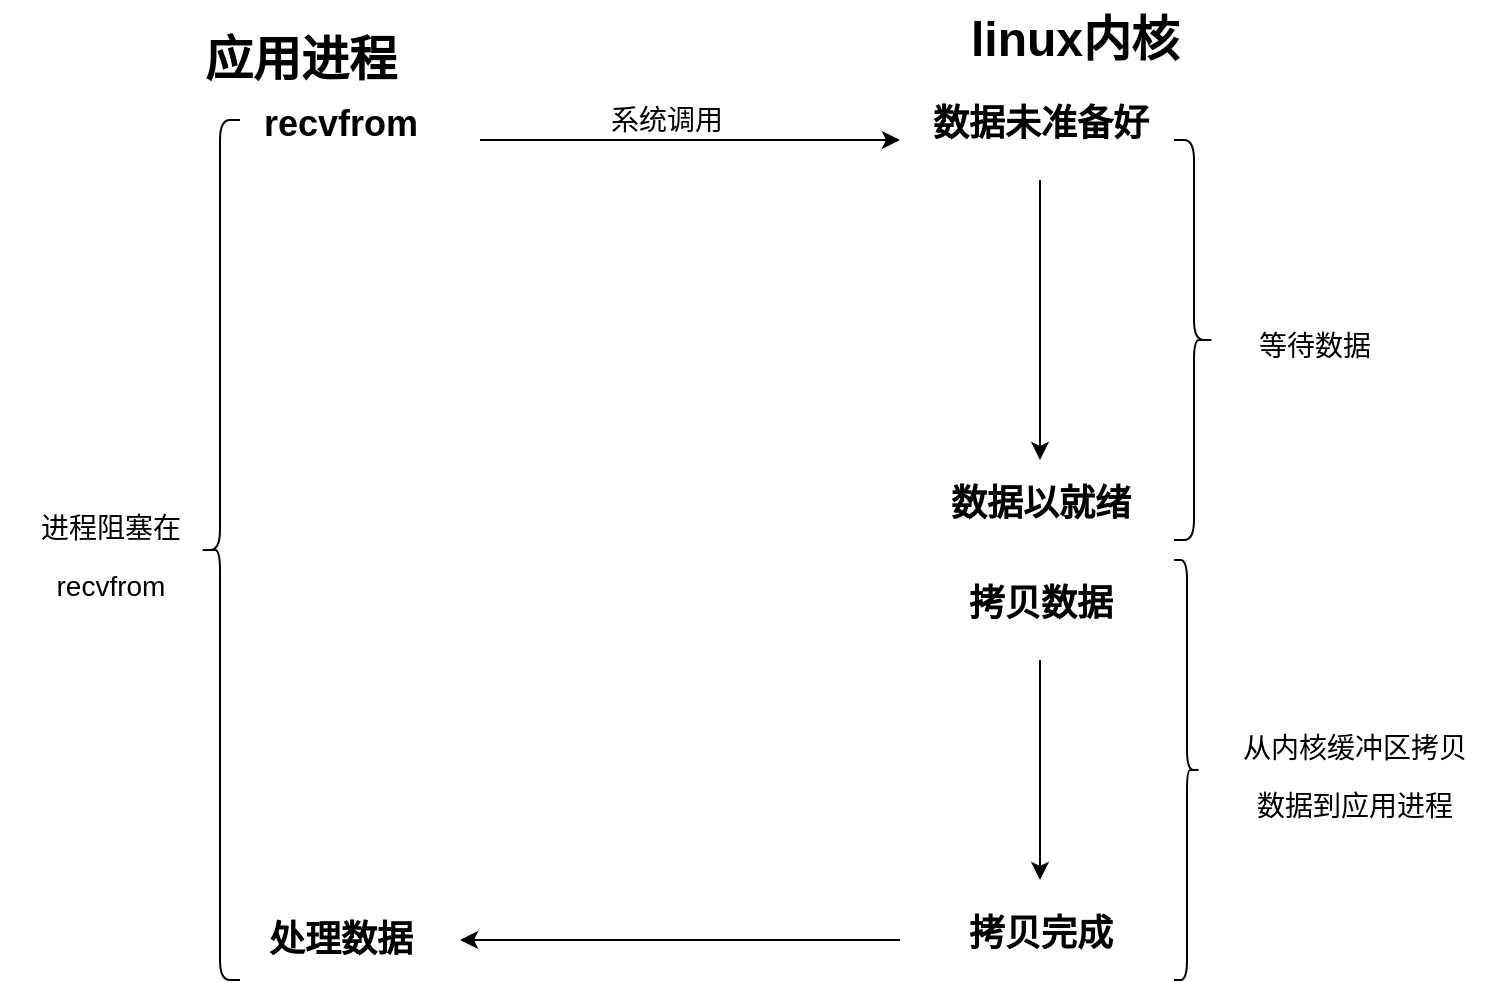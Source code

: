 <mxfile version="16.5.6" type="github">
  <diagram id="UQY4PCO7xXJR7vr_syoV" name="Page-1">
    <mxGraphModel dx="1504" dy="654" grid="1" gridSize="10" guides="1" tooltips="1" connect="1" arrows="1" fold="1" page="1" pageScale="1" pageWidth="827" pageHeight="1169" math="0" shadow="0">
      <root>
        <mxCell id="0" />
        <mxCell id="1" parent="0" />
        <mxCell id="2BtPI1a9E6b2_D6lTSaa-1" value="" style="shape=curlyBracket;whiteSpace=wrap;html=1;rounded=1;" parent="1" vertex="1">
          <mxGeometry x="180" y="70" width="20" height="430" as="geometry" />
        </mxCell>
        <mxCell id="2BtPI1a9E6b2_D6lTSaa-2" value="&lt;font style=&quot;font-size: 14px ; font-weight: normal&quot;&gt;进程阻塞在&lt;br&gt;recvfrom&lt;/font&gt;" style="text;strokeColor=none;fillColor=none;html=1;fontSize=24;fontStyle=1;verticalAlign=middle;align=center;" parent="1" vertex="1">
          <mxGeometry x="80" y="227.5" width="110" height="115" as="geometry" />
        </mxCell>
        <mxCell id="2BtPI1a9E6b2_D6lTSaa-4" value="应用进程" style="text;strokeColor=none;fillColor=none;html=1;fontSize=24;fontStyle=1;verticalAlign=middle;align=center;" parent="1" vertex="1">
          <mxGeometry x="180" y="20" width="100" height="40" as="geometry" />
        </mxCell>
        <mxCell id="2BtPI1a9E6b2_D6lTSaa-5" value="linux内核" style="text;strokeColor=none;fillColor=none;html=1;fontSize=24;fontStyle=1;verticalAlign=middle;align=center;" parent="1" vertex="1">
          <mxGeometry x="567" y="10" width="100" height="40" as="geometry" />
        </mxCell>
        <mxCell id="2BtPI1a9E6b2_D6lTSaa-6" value="" style="shape=curlyBracket;whiteSpace=wrap;html=1;rounded=1;flipH=1;fontSize=14;" parent="1" vertex="1">
          <mxGeometry x="667" y="80" width="20" height="200" as="geometry" />
        </mxCell>
        <mxCell id="2BtPI1a9E6b2_D6lTSaa-7" value="" style="shape=curlyBracket;whiteSpace=wrap;html=1;rounded=1;flipH=1;fontSize=14;" parent="1" vertex="1">
          <mxGeometry x="667" y="290" width="13" height="210" as="geometry" />
        </mxCell>
        <mxCell id="2BtPI1a9E6b2_D6lTSaa-9" value="&lt;span style=&quot;font-size: 14px ; font-weight: 400&quot;&gt;等待数据&lt;/span&gt;" style="text;strokeColor=none;fillColor=none;html=1;fontSize=24;fontStyle=1;verticalAlign=middle;align=center;" parent="1" vertex="1">
          <mxGeometry x="687" y="156.25" width="100" height="47.5" as="geometry" />
        </mxCell>
        <mxCell id="2BtPI1a9E6b2_D6lTSaa-10" value="&lt;span style=&quot;font-size: 14px ; font-weight: 400&quot;&gt;从内核缓冲区拷贝&lt;br&gt;数据到应用进程&lt;/span&gt;" style="text;strokeColor=none;fillColor=none;html=1;fontSize=24;fontStyle=1;verticalAlign=middle;align=center;" parent="1" vertex="1">
          <mxGeometry x="687" y="335.63" width="140" height="118.75" as="geometry" />
        </mxCell>
        <mxCell id="2BtPI1a9E6b2_D6lTSaa-11" value="&lt;font style=&quot;font-size: 18px&quot;&gt;recvfrom&lt;/font&gt;" style="text;strokeColor=none;fillColor=none;html=1;fontSize=24;fontStyle=1;verticalAlign=middle;align=center;" parent="1" vertex="1">
          <mxGeometry x="200" y="50" width="100" height="40" as="geometry" />
        </mxCell>
        <mxCell id="2BtPI1a9E6b2_D6lTSaa-12" value="&lt;font style=&quot;font-size: 18px&quot;&gt;数据未准备好&lt;/font&gt;" style="text;strokeColor=none;fillColor=none;html=1;fontSize=24;fontStyle=1;verticalAlign=middle;align=center;" parent="1" vertex="1">
          <mxGeometry x="550" y="50" width="100" height="40" as="geometry" />
        </mxCell>
        <mxCell id="2BtPI1a9E6b2_D6lTSaa-13" value="" style="endArrow=classic;html=1;rounded=0;fontSize=18;" parent="1" edge="1">
          <mxGeometry width="50" height="50" relative="1" as="geometry">
            <mxPoint x="320" y="80" as="sourcePoint" />
            <mxPoint x="530" y="80" as="targetPoint" />
          </mxGeometry>
        </mxCell>
        <mxCell id="2BtPI1a9E6b2_D6lTSaa-14" value="&lt;span style=&quot;font-size: 14px ; font-weight: 400&quot;&gt;系统调用&lt;/span&gt;" style="text;strokeColor=none;fillColor=none;html=1;fontSize=24;fontStyle=1;verticalAlign=middle;align=center;" parent="1" vertex="1">
          <mxGeometry x="363" y="43.75" width="100" height="46.25" as="geometry" />
        </mxCell>
        <mxCell id="2BtPI1a9E6b2_D6lTSaa-15" value="&lt;font style=&quot;font-size: 18px&quot;&gt;数据以就绪&lt;/font&gt;" style="text;strokeColor=none;fillColor=none;html=1;fontSize=24;fontStyle=1;verticalAlign=middle;align=center;" parent="1" vertex="1">
          <mxGeometry x="550" y="240" width="100" height="40" as="geometry" />
        </mxCell>
        <mxCell id="2BtPI1a9E6b2_D6lTSaa-16" value="&lt;font style=&quot;font-size: 18px&quot;&gt;拷贝数据&lt;/font&gt;" style="text;strokeColor=none;fillColor=none;html=1;fontSize=24;fontStyle=1;verticalAlign=middle;align=center;" parent="1" vertex="1">
          <mxGeometry x="550" y="290" width="100" height="40" as="geometry" />
        </mxCell>
        <mxCell id="2BtPI1a9E6b2_D6lTSaa-17" value="&lt;span style=&quot;font-size: 18px&quot;&gt;拷贝完成&lt;/span&gt;" style="text;strokeColor=none;fillColor=none;html=1;fontSize=24;fontStyle=1;verticalAlign=middle;align=center;" parent="1" vertex="1">
          <mxGeometry x="550" y="455" width="100" height="40" as="geometry" />
        </mxCell>
        <mxCell id="2BtPI1a9E6b2_D6lTSaa-18" value="" style="endArrow=classic;html=1;rounded=0;fontSize=18;" parent="1" edge="1">
          <mxGeometry width="50" height="50" relative="1" as="geometry">
            <mxPoint x="530" y="480" as="sourcePoint" />
            <mxPoint x="310" y="480" as="targetPoint" />
          </mxGeometry>
        </mxCell>
        <mxCell id="2BtPI1a9E6b2_D6lTSaa-19" value="&lt;font style=&quot;font-size: 18px&quot;&gt;处理数据&lt;/font&gt;" style="text;strokeColor=none;fillColor=none;html=1;fontSize=24;fontStyle=1;verticalAlign=middle;align=center;" parent="1" vertex="1">
          <mxGeometry x="215" y="460" width="70" height="35" as="geometry" />
        </mxCell>
        <mxCell id="amx_YbIeCbru2lOmsc2Y-1" value="" style="endArrow=classic;html=1;rounded=0;fontSize=18;entryX=0.5;entryY=0;entryDx=0;entryDy=0;" edge="1" parent="1" target="2BtPI1a9E6b2_D6lTSaa-15">
          <mxGeometry width="50" height="50" relative="1" as="geometry">
            <mxPoint x="600" y="100" as="sourcePoint" />
            <mxPoint x="600" y="220" as="targetPoint" />
          </mxGeometry>
        </mxCell>
        <mxCell id="amx_YbIeCbru2lOmsc2Y-2" value="" style="endArrow=classic;html=1;rounded=0;fontSize=18;" edge="1" parent="1">
          <mxGeometry width="50" height="50" relative="1" as="geometry">
            <mxPoint x="600" y="340" as="sourcePoint" />
            <mxPoint x="600" y="450" as="targetPoint" />
          </mxGeometry>
        </mxCell>
      </root>
    </mxGraphModel>
  </diagram>
</mxfile>
